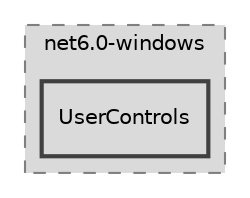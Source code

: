 digraph "obj/Debug/net6.0-windows/UserControls"
{
 // LATEX_PDF_SIZE
  edge [fontname="Helvetica",fontsize="10",labelfontname="Helvetica",labelfontsize="10"];
  node [fontname="Helvetica",fontsize="10",shape=record];
  compound=true
  subgraph clusterdir_034079e16470629fedd4f235052192e9 {
    graph [ bgcolor="#dadada", pencolor="grey50", style="filled,dashed,", label="net6.0-windows", fontname="Helvetica", fontsize="10", URL="dir_034079e16470629fedd4f235052192e9.html"]
  dir_8d3adcf1d46a9cf73f72ee6b7637c025 [shape=box, label="UserControls", style="filled,bold,", fillcolor="#dadada", color="grey25", URL="dir_8d3adcf1d46a9cf73f72ee6b7637c025.html"];
  }
}
